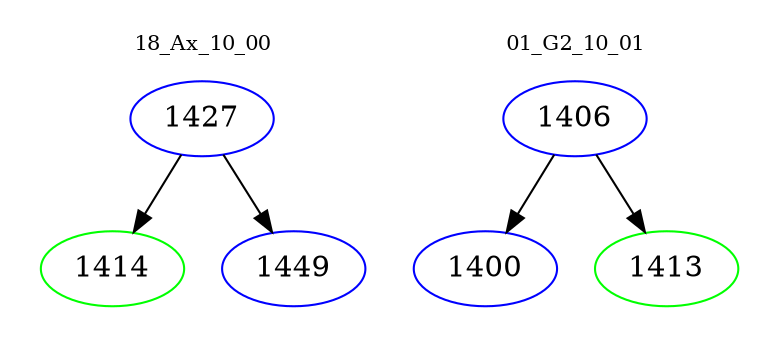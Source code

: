 digraph{
subgraph cluster_0 {
color = white
label = "18_Ax_10_00";
fontsize=10;
T0_1427 [label="1427", color="blue"]
T0_1427 -> T0_1414 [color="black"]
T0_1414 [label="1414", color="green"]
T0_1427 -> T0_1449 [color="black"]
T0_1449 [label="1449", color="blue"]
}
subgraph cluster_1 {
color = white
label = "01_G2_10_01";
fontsize=10;
T1_1406 [label="1406", color="blue"]
T1_1406 -> T1_1400 [color="black"]
T1_1400 [label="1400", color="blue"]
T1_1406 -> T1_1413 [color="black"]
T1_1413 [label="1413", color="green"]
}
}
